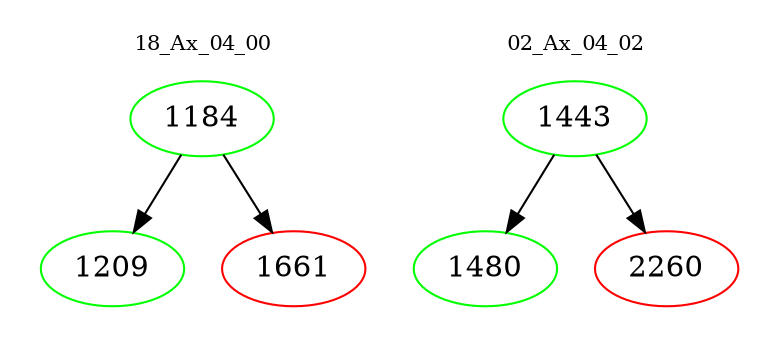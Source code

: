 digraph{
subgraph cluster_0 {
color = white
label = "18_Ax_04_00";
fontsize=10;
T0_1184 [label="1184", color="green"]
T0_1184 -> T0_1209 [color="black"]
T0_1209 [label="1209", color="green"]
T0_1184 -> T0_1661 [color="black"]
T0_1661 [label="1661", color="red"]
}
subgraph cluster_1 {
color = white
label = "02_Ax_04_02";
fontsize=10;
T1_1443 [label="1443", color="green"]
T1_1443 -> T1_1480 [color="black"]
T1_1480 [label="1480", color="green"]
T1_1443 -> T1_2260 [color="black"]
T1_2260 [label="2260", color="red"]
}
}
